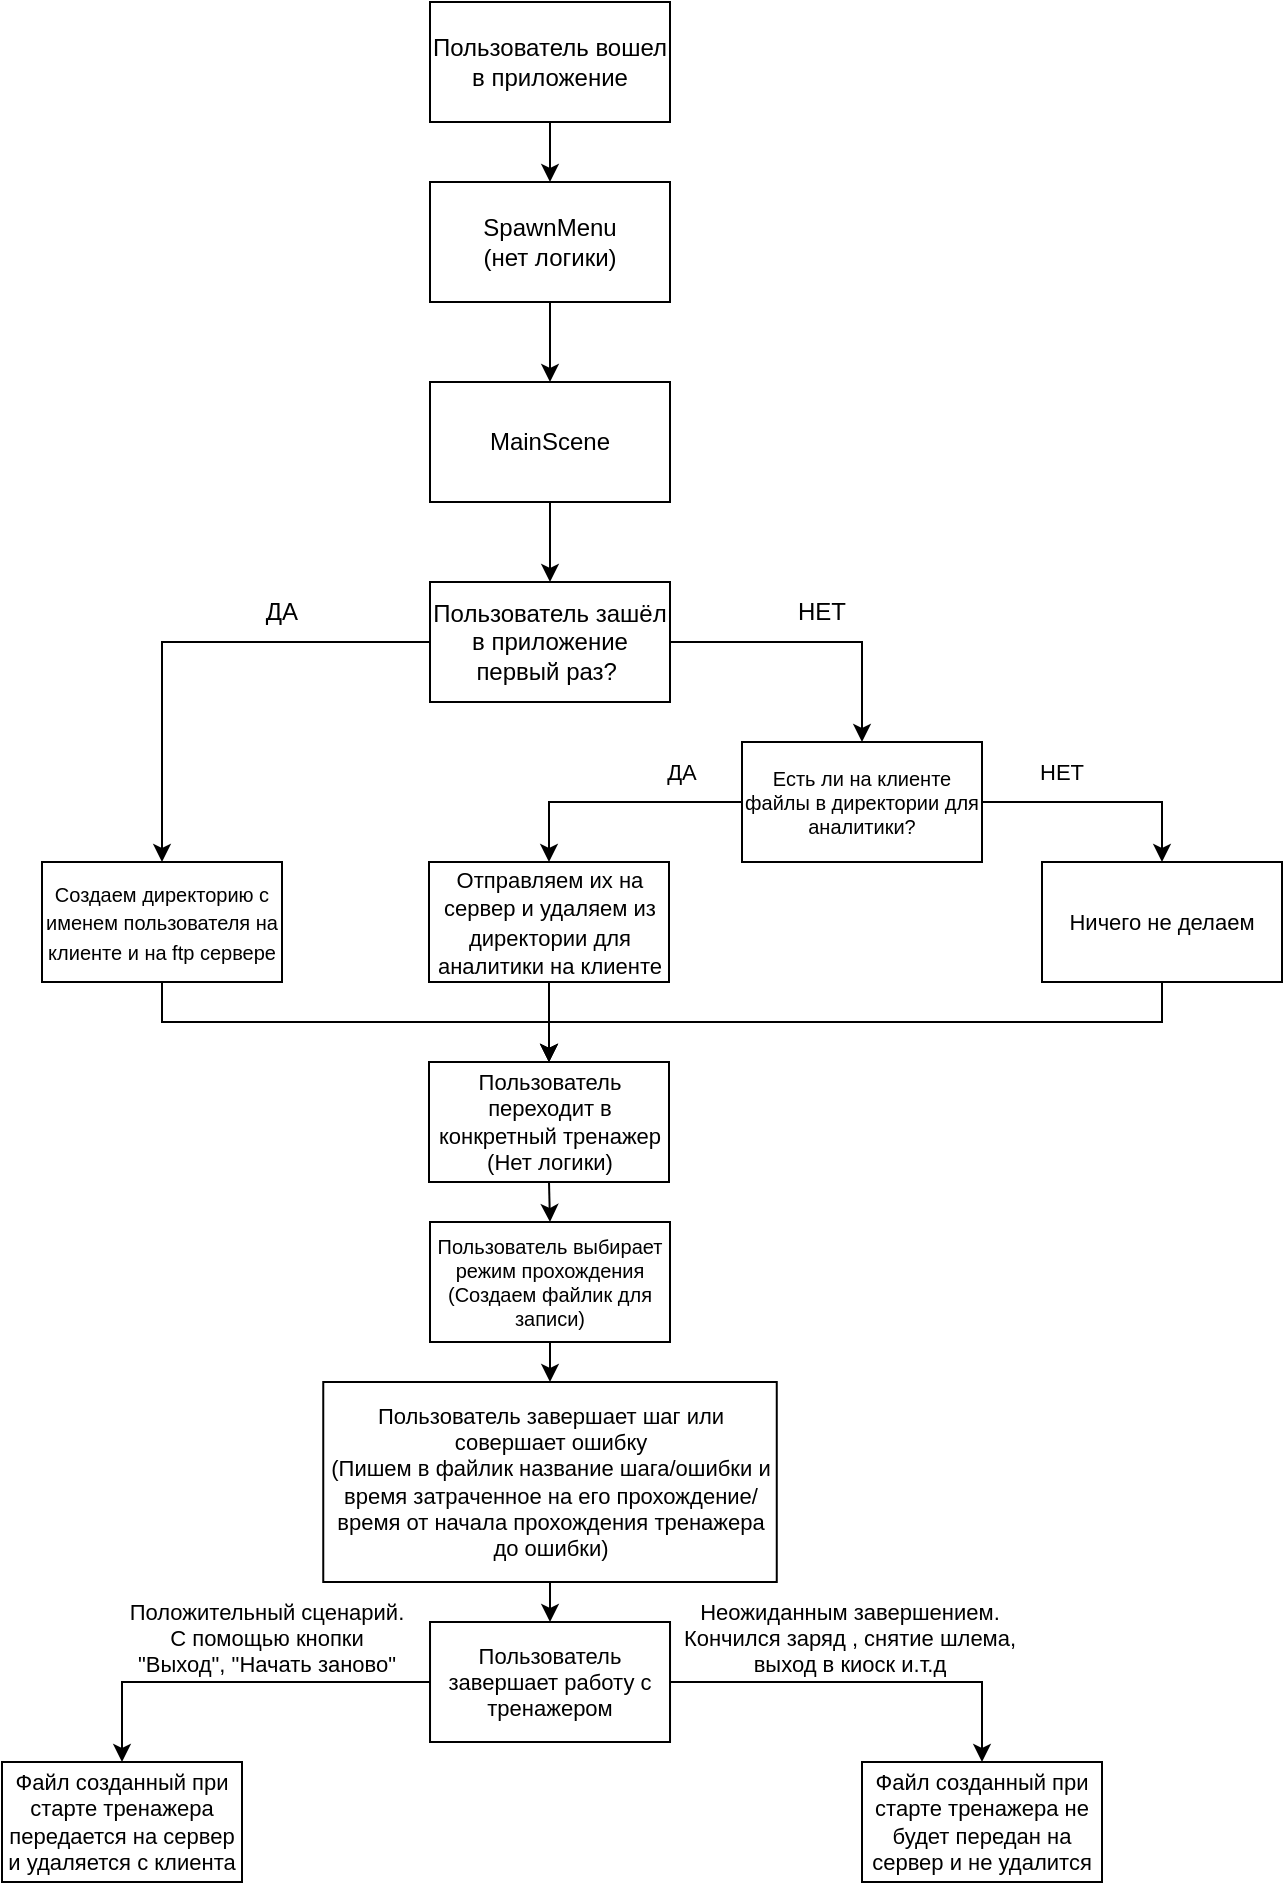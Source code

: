 <mxfile version="15.7.3" type="github">
  <diagram id="6jWYDhghBJeLlx4K1rds" name="Page-1">
    <mxGraphModel dx="1185" dy="635" grid="1" gridSize="10" guides="1" tooltips="1" connect="1" arrows="1" fold="1" page="1" pageScale="1" pageWidth="1169" pageHeight="1654" math="0" shadow="0">
      <root>
        <mxCell id="0" />
        <mxCell id="1" parent="0" />
        <mxCell id="4ZyUh-tgX4LWx3c46FkT-5" style="edgeStyle=orthogonalEdgeStyle;rounded=0;orthogonalLoop=1;jettySize=auto;html=1;exitX=0.5;exitY=1;exitDx=0;exitDy=0;" edge="1" parent="1" source="4ZyUh-tgX4LWx3c46FkT-1" target="4ZyUh-tgX4LWx3c46FkT-2">
          <mxGeometry relative="1" as="geometry" />
        </mxCell>
        <mxCell id="4ZyUh-tgX4LWx3c46FkT-1" value="Пользователь вошел в приложение" style="rounded=0;whiteSpace=wrap;html=1;" vertex="1" parent="1">
          <mxGeometry x="354" y="20" width="120" height="60" as="geometry" />
        </mxCell>
        <mxCell id="4ZyUh-tgX4LWx3c46FkT-6" style="edgeStyle=orthogonalEdgeStyle;rounded=0;orthogonalLoop=1;jettySize=auto;html=1;exitX=0.5;exitY=1;exitDx=0;exitDy=0;" edge="1" parent="1" source="4ZyUh-tgX4LWx3c46FkT-2" target="4ZyUh-tgX4LWx3c46FkT-3">
          <mxGeometry relative="1" as="geometry" />
        </mxCell>
        <mxCell id="4ZyUh-tgX4LWx3c46FkT-2" value="SpawnMenu&lt;br&gt;(нет логики)" style="rounded=0;whiteSpace=wrap;html=1;" vertex="1" parent="1">
          <mxGeometry x="354" y="110" width="120" height="60" as="geometry" />
        </mxCell>
        <mxCell id="4ZyUh-tgX4LWx3c46FkT-16" style="edgeStyle=orthogonalEdgeStyle;rounded=0;orthogonalLoop=1;jettySize=auto;html=1;exitX=0.5;exitY=1;exitDx=0;exitDy=0;entryX=0.5;entryY=0;entryDx=0;entryDy=0;" edge="1" parent="1" source="4ZyUh-tgX4LWx3c46FkT-3" target="4ZyUh-tgX4LWx3c46FkT-7">
          <mxGeometry relative="1" as="geometry" />
        </mxCell>
        <mxCell id="4ZyUh-tgX4LWx3c46FkT-3" value="MainScene" style="rounded=0;whiteSpace=wrap;html=1;" vertex="1" parent="1">
          <mxGeometry x="354" y="210" width="120" height="60" as="geometry" />
        </mxCell>
        <mxCell id="4ZyUh-tgX4LWx3c46FkT-15" style="edgeStyle=orthogonalEdgeStyle;rounded=0;orthogonalLoop=1;jettySize=auto;html=1;exitX=0;exitY=0.5;exitDx=0;exitDy=0;entryX=0.5;entryY=0;entryDx=0;entryDy=0;" edge="1" parent="1" source="4ZyUh-tgX4LWx3c46FkT-7" target="4ZyUh-tgX4LWx3c46FkT-13">
          <mxGeometry relative="1" as="geometry" />
        </mxCell>
        <mxCell id="4ZyUh-tgX4LWx3c46FkT-20" style="edgeStyle=orthogonalEdgeStyle;rounded=0;orthogonalLoop=1;jettySize=auto;html=1;exitX=1;exitY=0.5;exitDx=0;exitDy=0;fontSize=10;" edge="1" parent="1" source="4ZyUh-tgX4LWx3c46FkT-7" target="4ZyUh-tgX4LWx3c46FkT-18">
          <mxGeometry relative="1" as="geometry" />
        </mxCell>
        <mxCell id="4ZyUh-tgX4LWx3c46FkT-7" value="Пользователь зашёл в приложение первый раз?&amp;nbsp;" style="rounded=0;whiteSpace=wrap;html=1;" vertex="1" parent="1">
          <mxGeometry x="354" y="310" width="120" height="60" as="geometry" />
        </mxCell>
        <mxCell id="4ZyUh-tgX4LWx3c46FkT-32" style="edgeStyle=orthogonalEdgeStyle;rounded=0;orthogonalLoop=1;jettySize=auto;html=1;exitX=0.5;exitY=1;exitDx=0;exitDy=0;fontSize=11;entryX=0.5;entryY=0;entryDx=0;entryDy=0;" edge="1" parent="1" source="4ZyUh-tgX4LWx3c46FkT-13" target="4ZyUh-tgX4LWx3c46FkT-30">
          <mxGeometry relative="1" as="geometry" />
        </mxCell>
        <mxCell id="4ZyUh-tgX4LWx3c46FkT-13" value="&lt;font style=&quot;font-size: 10px&quot;&gt;Создаем директорию с именем пользователя на клиенте и на ftp сервере&lt;/font&gt;" style="rounded=0;whiteSpace=wrap;html=1;" vertex="1" parent="1">
          <mxGeometry x="160" y="450" width="120" height="60" as="geometry" />
        </mxCell>
        <mxCell id="4ZyUh-tgX4LWx3c46FkT-17" value="ДА" style="text;html=1;strokeColor=none;fillColor=none;align=center;verticalAlign=middle;whiteSpace=wrap;rounded=0;" vertex="1" parent="1">
          <mxGeometry x="250" y="310" width="60" height="30" as="geometry" />
        </mxCell>
        <mxCell id="4ZyUh-tgX4LWx3c46FkT-24" style="edgeStyle=orthogonalEdgeStyle;rounded=0;orthogonalLoop=1;jettySize=auto;html=1;exitX=0;exitY=0.5;exitDx=0;exitDy=0;entryX=0.5;entryY=0;entryDx=0;entryDy=0;fontSize=11;" edge="1" parent="1" source="4ZyUh-tgX4LWx3c46FkT-18" target="4ZyUh-tgX4LWx3c46FkT-22">
          <mxGeometry relative="1" as="geometry" />
        </mxCell>
        <mxCell id="4ZyUh-tgX4LWx3c46FkT-28" style="edgeStyle=orthogonalEdgeStyle;rounded=0;orthogonalLoop=1;jettySize=auto;html=1;exitX=1;exitY=0.5;exitDx=0;exitDy=0;entryX=0.5;entryY=0;entryDx=0;entryDy=0;fontSize=11;" edge="1" parent="1" source="4ZyUh-tgX4LWx3c46FkT-18" target="4ZyUh-tgX4LWx3c46FkT-26">
          <mxGeometry relative="1" as="geometry" />
        </mxCell>
        <mxCell id="4ZyUh-tgX4LWx3c46FkT-18" value="Есть ли на клиенте файлы в директории для аналитики?" style="rounded=0;whiteSpace=wrap;html=1;fontSize=10;" vertex="1" parent="1">
          <mxGeometry x="510" y="390" width="120" height="60" as="geometry" />
        </mxCell>
        <mxCell id="4ZyUh-tgX4LWx3c46FkT-21" value="&lt;font style=&quot;font-size: 12px&quot;&gt;НЕТ&lt;/font&gt;" style="text;html=1;strokeColor=none;fillColor=none;align=center;verticalAlign=middle;whiteSpace=wrap;rounded=0;fontSize=10;" vertex="1" parent="1">
          <mxGeometry x="520" y="310" width="60" height="30" as="geometry" />
        </mxCell>
        <mxCell id="4ZyUh-tgX4LWx3c46FkT-33" style="edgeStyle=orthogonalEdgeStyle;rounded=0;orthogonalLoop=1;jettySize=auto;html=1;exitX=0.5;exitY=1;exitDx=0;exitDy=0;fontSize=11;entryX=0.5;entryY=0;entryDx=0;entryDy=0;" edge="1" parent="1" source="4ZyUh-tgX4LWx3c46FkT-22" target="4ZyUh-tgX4LWx3c46FkT-30">
          <mxGeometry relative="1" as="geometry">
            <mxPoint x="420" y="620" as="targetPoint" />
          </mxGeometry>
        </mxCell>
        <mxCell id="4ZyUh-tgX4LWx3c46FkT-22" value="&lt;font style=&quot;font-size: 11px&quot;&gt;Отправляем их на сервер и удаляем из директории для аналитики на клиенте&lt;/font&gt;" style="rounded=0;whiteSpace=wrap;html=1;fontSize=12;" vertex="1" parent="1">
          <mxGeometry x="353.5" y="450" width="120" height="60" as="geometry" />
        </mxCell>
        <mxCell id="4ZyUh-tgX4LWx3c46FkT-25" value="ДА" style="text;html=1;strokeColor=none;fillColor=none;align=center;verticalAlign=middle;whiteSpace=wrap;rounded=0;fontSize=11;" vertex="1" parent="1">
          <mxGeometry x="450" y="390" width="60" height="30" as="geometry" />
        </mxCell>
        <mxCell id="4ZyUh-tgX4LWx3c46FkT-37" style="edgeStyle=orthogonalEdgeStyle;rounded=0;orthogonalLoop=1;jettySize=auto;html=1;exitX=0.5;exitY=1;exitDx=0;exitDy=0;entryX=0.5;entryY=0;entryDx=0;entryDy=0;fontSize=11;" edge="1" parent="1" source="4ZyUh-tgX4LWx3c46FkT-26" target="4ZyUh-tgX4LWx3c46FkT-30">
          <mxGeometry relative="1" as="geometry" />
        </mxCell>
        <mxCell id="4ZyUh-tgX4LWx3c46FkT-26" value="Ничего не делаем" style="rounded=0;whiteSpace=wrap;html=1;fontSize=11;" vertex="1" parent="1">
          <mxGeometry x="660" y="450" width="120" height="60" as="geometry" />
        </mxCell>
        <mxCell id="4ZyUh-tgX4LWx3c46FkT-29" value="НЕТ" style="text;html=1;strokeColor=none;fillColor=none;align=center;verticalAlign=middle;whiteSpace=wrap;rounded=0;fontSize=11;" vertex="1" parent="1">
          <mxGeometry x="640" y="390" width="60" height="30" as="geometry" />
        </mxCell>
        <mxCell id="4ZyUh-tgX4LWx3c46FkT-122" style="edgeStyle=orthogonalEdgeStyle;rounded=0;orthogonalLoop=1;jettySize=auto;html=1;exitX=0.5;exitY=1;exitDx=0;exitDy=0;entryX=0.5;entryY=0;entryDx=0;entryDy=0;fontSize=11;" edge="1" parent="1" source="4ZyUh-tgX4LWx3c46FkT-30" target="4ZyUh-tgX4LWx3c46FkT-38">
          <mxGeometry relative="1" as="geometry">
            <mxPoint x="414.01" y="650" as="sourcePoint" />
          </mxGeometry>
        </mxCell>
        <mxCell id="4ZyUh-tgX4LWx3c46FkT-30" value="Пользователь переходит в конкретный тренажер&lt;br&gt;(Нет логики)" style="rounded=0;whiteSpace=wrap;html=1;fontSize=11;" vertex="1" parent="1">
          <mxGeometry x="353.5" y="550" width="120" height="60" as="geometry" />
        </mxCell>
        <mxCell id="4ZyUh-tgX4LWx3c46FkT-126" style="edgeStyle=orthogonalEdgeStyle;rounded=0;orthogonalLoop=1;jettySize=auto;html=1;exitX=0.5;exitY=1;exitDx=0;exitDy=0;entryX=0.5;entryY=0;entryDx=0;entryDy=0;fontSize=10;" edge="1" parent="1" source="4ZyUh-tgX4LWx3c46FkT-38" target="4ZyUh-tgX4LWx3c46FkT-124">
          <mxGeometry relative="1" as="geometry" />
        </mxCell>
        <mxCell id="4ZyUh-tgX4LWx3c46FkT-38" value="Пользователь выбирает режим прохождения (Создаем файлик для записи)" style="rounded=0;whiteSpace=wrap;html=1;fontSize=10;" vertex="1" parent="1">
          <mxGeometry x="354" y="630" width="120" height="60" as="geometry" />
        </mxCell>
        <mxCell id="4ZyUh-tgX4LWx3c46FkT-129" style="edgeStyle=orthogonalEdgeStyle;rounded=0;orthogonalLoop=1;jettySize=auto;html=1;exitX=0.5;exitY=1;exitDx=0;exitDy=0;entryX=0.5;entryY=0;entryDx=0;entryDy=0;fontSize=11;" edge="1" parent="1" source="4ZyUh-tgX4LWx3c46FkT-124" target="4ZyUh-tgX4LWx3c46FkT-127">
          <mxGeometry relative="1" as="geometry" />
        </mxCell>
        <mxCell id="4ZyUh-tgX4LWx3c46FkT-124" value="Пользователь завершает шаг или совершает ошибку&lt;br style=&quot;font-size: 11px;&quot;&gt;(Пишем в файлик название шага/ошибки и время затраченное на его прохождение/время от начала прохождения тренажера до ошибки)" style="rounded=0;whiteSpace=wrap;html=1;fontSize=11;" vertex="1" parent="1">
          <mxGeometry x="300.63" y="710" width="226.75" height="100" as="geometry" />
        </mxCell>
        <mxCell id="4ZyUh-tgX4LWx3c46FkT-135" style="edgeStyle=orthogonalEdgeStyle;rounded=0;orthogonalLoop=1;jettySize=auto;html=1;exitX=0;exitY=0.5;exitDx=0;exitDy=0;entryX=0.5;entryY=0;entryDx=0;entryDy=0;fontSize=11;" edge="1" parent="1" source="4ZyUh-tgX4LWx3c46FkT-127" target="4ZyUh-tgX4LWx3c46FkT-132">
          <mxGeometry relative="1" as="geometry" />
        </mxCell>
        <mxCell id="4ZyUh-tgX4LWx3c46FkT-140" style="edgeStyle=orthogonalEdgeStyle;rounded=0;orthogonalLoop=1;jettySize=auto;html=1;exitX=1;exitY=0.5;exitDx=0;exitDy=0;fontSize=11;" edge="1" parent="1" source="4ZyUh-tgX4LWx3c46FkT-127" target="4ZyUh-tgX4LWx3c46FkT-133">
          <mxGeometry relative="1" as="geometry" />
        </mxCell>
        <mxCell id="4ZyUh-tgX4LWx3c46FkT-127" value="Пользователь завершает работу с тренажером" style="rounded=0;whiteSpace=wrap;html=1;fontSize=11;" vertex="1" parent="1">
          <mxGeometry x="354.01" y="830" width="120" height="60" as="geometry" />
        </mxCell>
        <mxCell id="4ZyUh-tgX4LWx3c46FkT-132" value="Файл созданный при старте тренажера передается на сервер и удаляется с клиента" style="rounded=0;whiteSpace=wrap;html=1;fontSize=11;" vertex="1" parent="1">
          <mxGeometry x="140" y="900" width="120" height="60" as="geometry" />
        </mxCell>
        <mxCell id="4ZyUh-tgX4LWx3c46FkT-133" value="Файл созданный при старте тренажера не будет передан на сервер и не удалится" style="rounded=0;whiteSpace=wrap;html=1;fontSize=11;" vertex="1" parent="1">
          <mxGeometry x="570" y="900" width="120" height="60" as="geometry" />
        </mxCell>
        <mxCell id="4ZyUh-tgX4LWx3c46FkT-136" value="Положительный сценарий. С помощью кнопки &quot;Выход&quot;, &quot;Начать заново&quot;" style="text;html=1;strokeColor=none;fillColor=none;align=center;verticalAlign=middle;whiteSpace=wrap;rounded=0;fontSize=11;" vertex="1" parent="1">
          <mxGeometry x="200" y="823" width="144.68" height="30" as="geometry" />
        </mxCell>
        <mxCell id="4ZyUh-tgX4LWx3c46FkT-141" value="&lt;font style=&quot;font-size: 11px;&quot;&gt;Неожиданным завершением. Кончился заряд , снятие шлема, выход в киоск и.т.д&lt;/font&gt;" style="text;html=1;strokeColor=none;fillColor=none;align=center;verticalAlign=middle;whiteSpace=wrap;rounded=0;fontSize=11;" vertex="1" parent="1">
          <mxGeometry x="474.01" y="823" width="180" height="30" as="geometry" />
        </mxCell>
      </root>
    </mxGraphModel>
  </diagram>
</mxfile>
